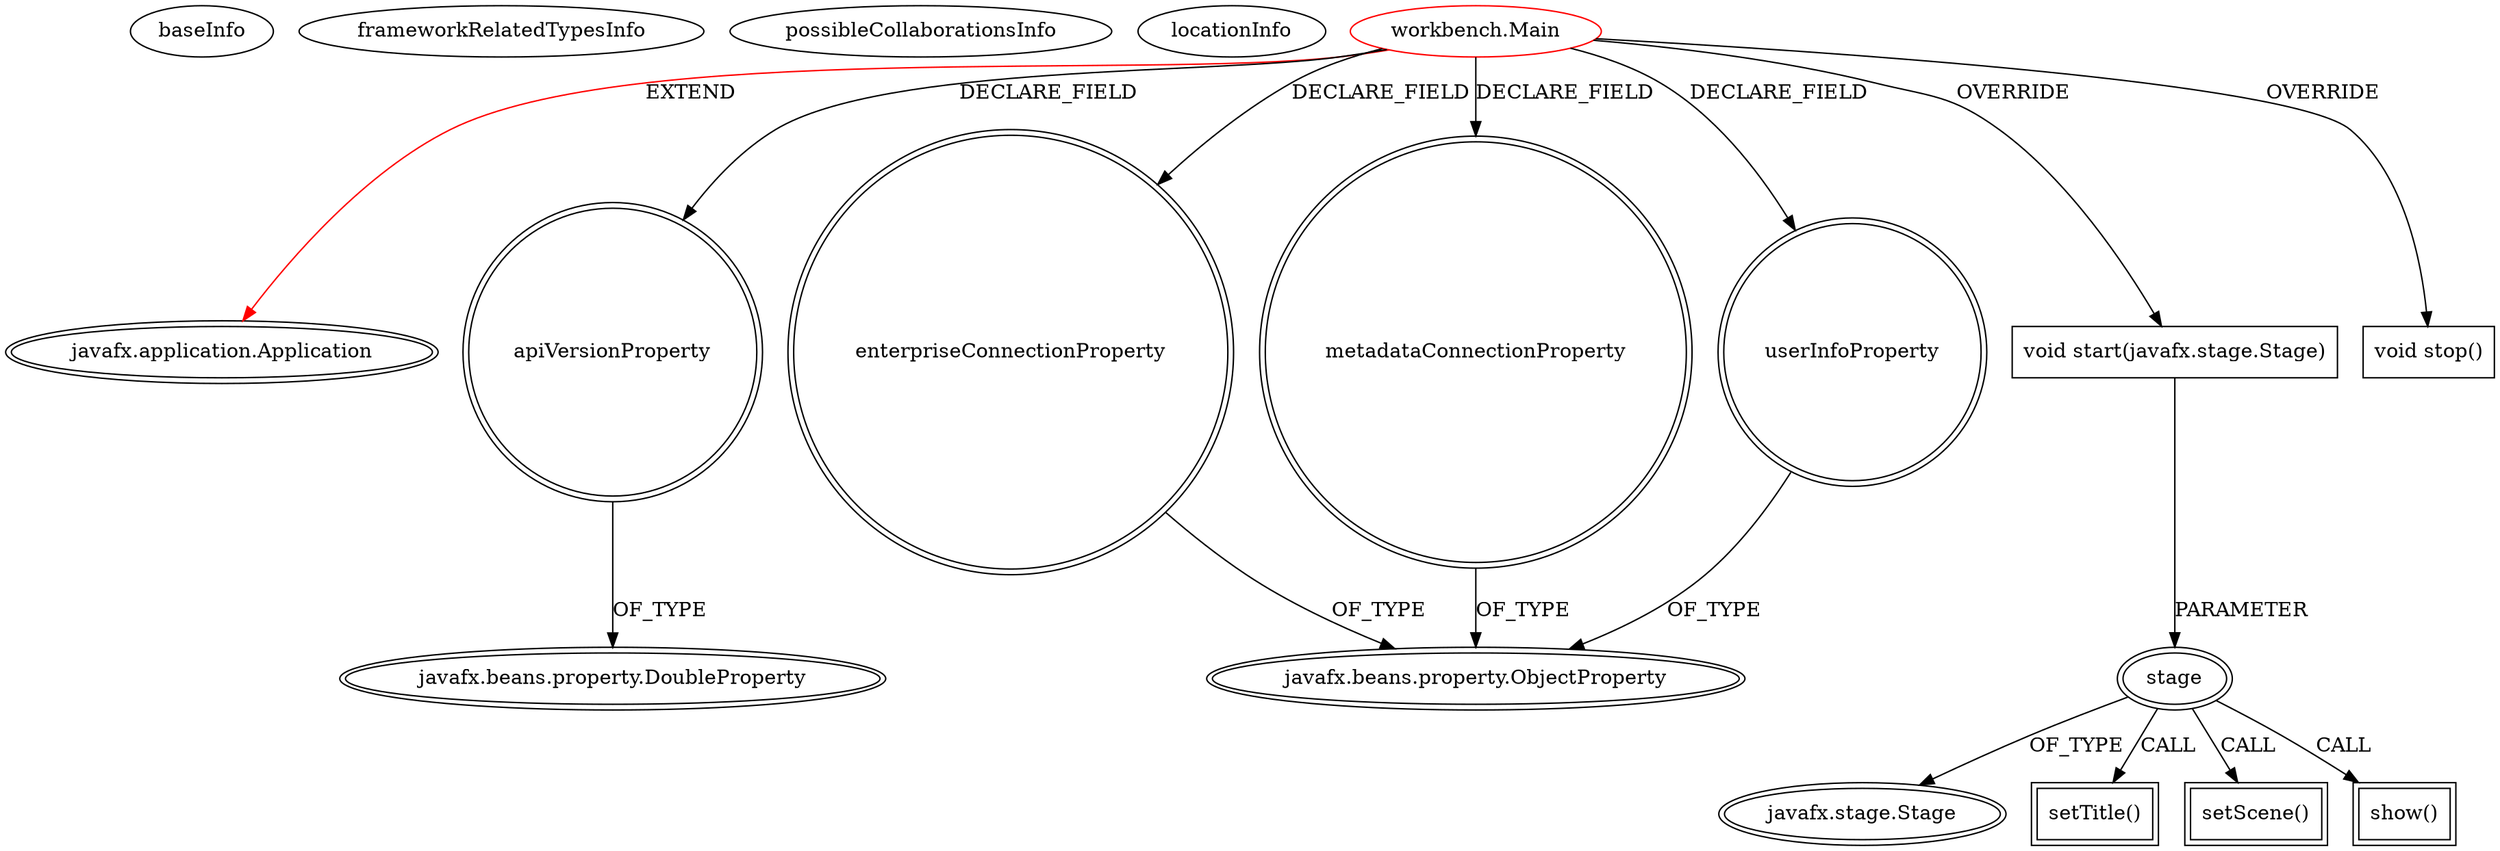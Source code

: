 digraph {
baseInfo[graphId=2576,category="extension_graph",isAnonymous=false,possibleRelation=false]
frameworkRelatedTypesInfo[0="javafx.application.Application"]
possibleCollaborationsInfo[]
locationInfo[projectName="dougdew-Workbench",filePath="/dougdew-Workbench/Workbench-master/src/workbench/Main.java",contextSignature="Main",graphId="2576"]
0[label="workbench.Main",vertexType="ROOT_CLIENT_CLASS_DECLARATION",isFrameworkType=false,color=red]
1[label="javafx.application.Application",vertexType="FRAMEWORK_CLASS_TYPE",isFrameworkType=true,peripheries=2]
2[label="apiVersionProperty",vertexType="FIELD_DECLARATION",isFrameworkType=true,peripheries=2,shape=circle]
3[label="javafx.beans.property.DoubleProperty",vertexType="FRAMEWORK_CLASS_TYPE",isFrameworkType=true,peripheries=2]
4[label="enterpriseConnectionProperty",vertexType="FIELD_DECLARATION",isFrameworkType=true,peripheries=2,shape=circle]
5[label="javafx.beans.property.ObjectProperty",vertexType="FRAMEWORK_CLASS_TYPE",isFrameworkType=true,peripheries=2]
6[label="metadataConnectionProperty",vertexType="FIELD_DECLARATION",isFrameworkType=true,peripheries=2,shape=circle]
8[label="userInfoProperty",vertexType="FIELD_DECLARATION",isFrameworkType=true,peripheries=2,shape=circle]
10[label="void start(javafx.stage.Stage)",vertexType="OVERRIDING_METHOD_DECLARATION",isFrameworkType=false,shape=box]
11[label="stage",vertexType="PARAMETER_DECLARATION",isFrameworkType=true,peripheries=2]
12[label="javafx.stage.Stage",vertexType="FRAMEWORK_CLASS_TYPE",isFrameworkType=true,peripheries=2]
14[label="setTitle()",vertexType="INSIDE_CALL",isFrameworkType=true,peripheries=2,shape=box]
16[label="setScene()",vertexType="INSIDE_CALL",isFrameworkType=true,peripheries=2,shape=box]
18[label="show()",vertexType="INSIDE_CALL",isFrameworkType=true,peripheries=2,shape=box]
19[label="void stop()",vertexType="OVERRIDING_METHOD_DECLARATION",isFrameworkType=false,shape=box]
0->1[label="EXTEND",color=red]
0->2[label="DECLARE_FIELD"]
2->3[label="OF_TYPE"]
0->4[label="DECLARE_FIELD"]
4->5[label="OF_TYPE"]
0->6[label="DECLARE_FIELD"]
6->5[label="OF_TYPE"]
0->8[label="DECLARE_FIELD"]
8->5[label="OF_TYPE"]
0->10[label="OVERRIDE"]
11->12[label="OF_TYPE"]
10->11[label="PARAMETER"]
11->14[label="CALL"]
11->16[label="CALL"]
11->18[label="CALL"]
0->19[label="OVERRIDE"]
}
